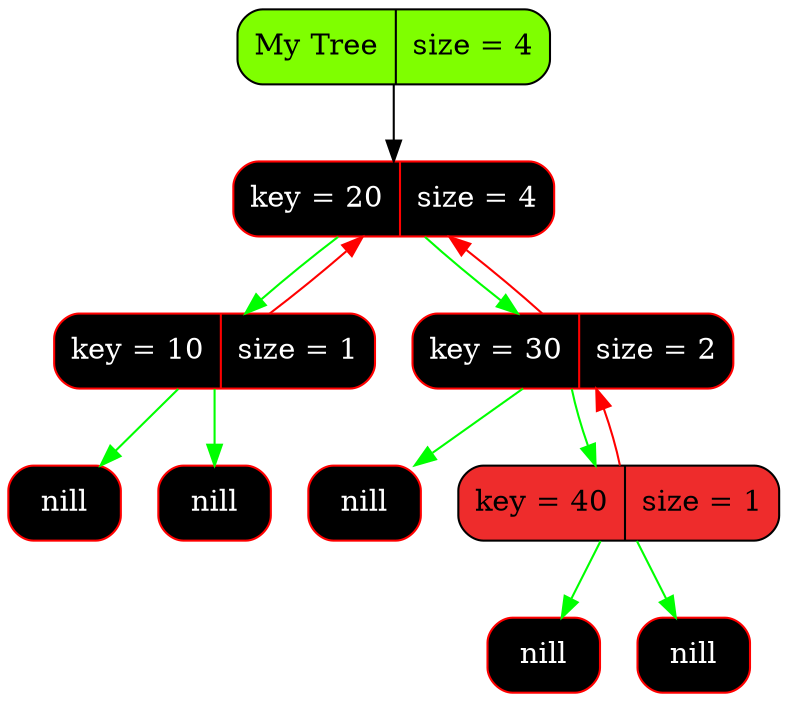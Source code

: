 digraph Tree
{
   rankdir = HR;
   node[fontsize=14];
   edge[color="black",fontcolor="blue",fontsize=12];
   tree[shape = Mrecord, style = filled, fillcolor = "chartreuse1", label = "My Tree | size = 4"];
   "0x147606780"[shape = Mrecord, color = "red", style = filled, fontcolor = "white", fillcolor = "black",   label = " key = 20 | size = 4"];
  "0x147606780" -> "0x147606750" [color = "green"];
  "0x147606750" -> "0x147606780" [color = "red"];
  "0x147606780" -> "0x147704080" [color = "green"];
  "0x147704080" -> "0x147606780" [color = "red"];
   "0x147606750"[shape = Mrecord, color = "red", style = filled, fontcolor = "white", fillcolor = "black",   label = " key = 10 | size = 1"];
   "0x147606750left"[shape = Mrecord, color = "red", style = filled, fontcolor = "white", fillcolor = "black",   label = " <value> nill"];
  "0x147606750" -> "0x147606750left" [color = "green"];
   "0x147606750right"[shape = Mrecord, color = "red", style = filled, fontcolor = "white", fillcolor = "black",   label = " <value> nill"];
  "0x147606750" -> "0x147606750right" [color = "green"];
   "0x147704080"[shape = Mrecord, color = "red", style = filled, fontcolor = "white", fillcolor = "black",   label = " key = 30 | size = 2"];
   "0x147704080left"[shape = Mrecord, color = "red", style = filled, fontcolor = "white", fillcolor = "black",   label = " <value> nill"];
  "0x147704080" -> "0x147704080left" [color = "green"];
  "0x147704080" -> "0x148004080" [color = "green"];
  "0x148004080" -> "0x147704080" [color = "red"];
  "0x148004080"[shape = Mrecord, color = "black", style = filled, fillcolor = "firebrick2",   label = " key = 40 | size = 1"];
   "0x148004080left"[shape = Mrecord, color = "red", style = filled, fontcolor = "white", fillcolor = "black",   label = " <value> nill"];
  "0x148004080" -> "0x148004080left" [color = "green"];
   "0x148004080right"[shape = Mrecord, color = "red", style = filled, fontcolor = "white", fillcolor = "black",   label = " <value> nill"];
  "0x148004080" -> "0x148004080right" [color = "green"];
   tree -> "0x147606780" [color = "gray0"];
}